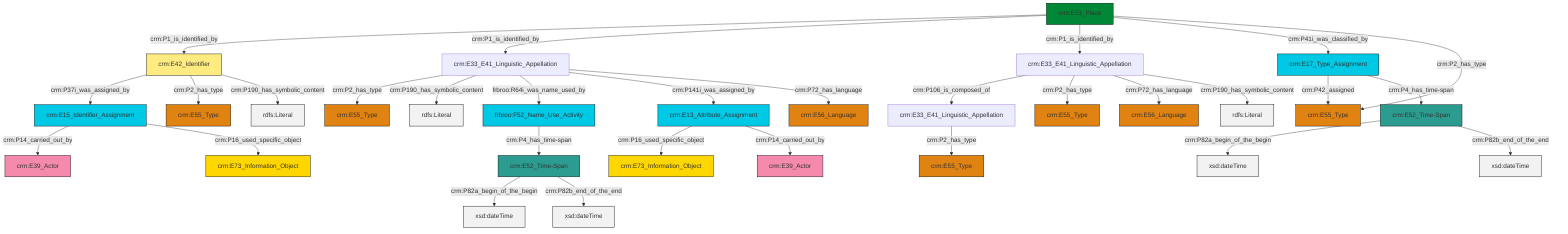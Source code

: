 graph TD
classDef Literal fill:#f2f2f2,stroke:#000000;
classDef CRM_Entity fill:#FFFFFF,stroke:#000000;
classDef Temporal_Entity fill:#00C9E6, stroke:#000000;
classDef Type fill:#E18312, stroke:#000000;
classDef Time-Span fill:#2C9C91, stroke:#000000;
classDef Appellation fill:#FFEB7F, stroke:#000000;
classDef Place fill:#008836, stroke:#000000;
classDef Persistent_Item fill:#B266B2, stroke:#000000;
classDef Conceptual_Object fill:#FFD700, stroke:#000000;
classDef Physical_Thing fill:#D2B48C, stroke:#000000;
classDef Actor fill:#f58aad, stroke:#000000;
classDef PC_Classes fill:#4ce600, stroke:#000000;
classDef Multi fill:#cccccc,stroke:#000000;

6["crm:E33_E41_Linguistic_Appellation"]:::Default -->|crm:P2_has_type| 7["crm:E55_Type"]:::Type
6["crm:E33_E41_Linguistic_Appellation"]:::Default -->|crm:P190_has_symbolic_content| 8[rdfs:Literal]:::Literal
11["crm:E42_Identifier"]:::Appellation -->|crm:P37i_was_assigned_by| 9["crm:E15_Identifier_Assignment"]:::Temporal_Entity
9["crm:E15_Identifier_Assignment"]:::Temporal_Entity -->|crm:P14_carried_out_by| 12["crm:E39_Actor"]:::Actor
6["crm:E33_E41_Linguistic_Appellation"]:::Default -->|frbroo:R64i_was_name_used_by| 15["frbroo:F52_Name_Use_Activity"]:::Temporal_Entity
13["crm:E52_Time-Span"]:::Time-Span -->|crm:P82a_begin_of_the_begin| 16[xsd:dateTime]:::Literal
18["crm:E33_E41_Linguistic_Appellation"]:::Default -->|crm:P106_is_composed_of| 0["crm:E33_E41_Linguistic_Appellation"]:::Default
21["crm:E52_Time-Span"]:::Time-Span -->|crm:P82a_begin_of_the_begin| 22[xsd:dateTime]:::Literal
25["crm:E17_Type_Assignment"]:::Temporal_Entity -->|crm:P42_assigned| 19["crm:E55_Type"]:::Type
4["crm:E53_Place"]:::Place -->|crm:P1_is_identified_by| 11["crm:E42_Identifier"]:::Appellation
15["frbroo:F52_Name_Use_Activity"]:::Temporal_Entity -->|crm:P4_has_time-span| 13["crm:E52_Time-Span"]:::Time-Span
6["crm:E33_E41_Linguistic_Appellation"]:::Default -->|crm:P141i_was_assigned_by| 28["crm:E13_Attribute_Assignment"]:::Temporal_Entity
28["crm:E13_Attribute_Assignment"]:::Temporal_Entity -->|crm:P16_used_specific_object| 29["crm:E73_Information_Object"]:::Conceptual_Object
4["crm:E53_Place"]:::Place -->|crm:P1_is_identified_by| 6["crm:E33_E41_Linguistic_Appellation"]:::Default
4["crm:E53_Place"]:::Place -->|crm:P1_is_identified_by| 18["crm:E33_E41_Linguistic_Appellation"]:::Default
18["crm:E33_E41_Linguistic_Appellation"]:::Default -->|crm:P2_has_type| 30["crm:E55_Type"]:::Type
21["crm:E52_Time-Span"]:::Time-Span -->|crm:P82b_end_of_the_end| 33[xsd:dateTime]:::Literal
9["crm:E15_Identifier_Assignment"]:::Temporal_Entity -->|crm:P16_used_specific_object| 38["crm:E73_Information_Object"]:::Conceptual_Object
11["crm:E42_Identifier"]:::Appellation -->|crm:P2_has_type| 39["crm:E55_Type"]:::Type
11["crm:E42_Identifier"]:::Appellation -->|crm:P190_has_symbolic_content| 42[rdfs:Literal]:::Literal
25["crm:E17_Type_Assignment"]:::Temporal_Entity -->|crm:P4_has_time-span| 21["crm:E52_Time-Span"]:::Time-Span
13["crm:E52_Time-Span"]:::Time-Span -->|crm:P82b_end_of_the_end| 44[xsd:dateTime]:::Literal
4["crm:E53_Place"]:::Place -->|crm:P41i_was_classified_by| 25["crm:E17_Type_Assignment"]:::Temporal_Entity
18["crm:E33_E41_Linguistic_Appellation"]:::Default -->|crm:P72_has_language| 2["crm:E56_Language"]:::Type
6["crm:E33_E41_Linguistic_Appellation"]:::Default -->|crm:P72_has_language| 50["crm:E56_Language"]:::Type
0["crm:E33_E41_Linguistic_Appellation"]:::Default -->|crm:P2_has_type| 23["crm:E55_Type"]:::Type
4["crm:E53_Place"]:::Place -->|crm:P2_has_type| 19["crm:E55_Type"]:::Type
28["crm:E13_Attribute_Assignment"]:::Temporal_Entity -->|crm:P14_carried_out_by| 47["crm:E39_Actor"]:::Actor
18["crm:E33_E41_Linguistic_Appellation"]:::Default -->|crm:P190_has_symbolic_content| 52[rdfs:Literal]:::Literal